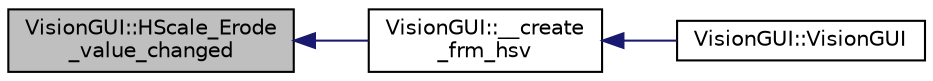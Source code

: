 digraph "VisionGUI::HScale_Erode_value_changed"
{
 // INTERACTIVE_SVG=YES
  edge [fontname="Helvetica",fontsize="10",labelfontname="Helvetica",labelfontsize="10"];
  node [fontname="Helvetica",fontsize="10",shape=record];
  rankdir="LR";
  Node180 [label="VisionGUI::HScale_Erode\l_value_changed",height=0.2,width=0.4,color="black", fillcolor="grey75", style="filled", fontcolor="black"];
  Node180 -> Node181 [dir="back",color="midnightblue",fontsize="10",style="solid"];
  Node181 [label="VisionGUI::__create\l_frm_hsv",height=0.2,width=0.4,color="black", fillcolor="white", style="filled",URL="$class_vision_g_u_i.html#a5022537a86f97e3eb1e037044301a0f7",tooltip="Creates HSV calibration frame and its inner elements. Ataches interface signals (button pressing/clic..."];
  Node181 -> Node182 [dir="back",color="midnightblue",fontsize="10",style="solid"];
  Node182 [label="VisionGUI::VisionGUI",height=0.2,width=0.4,color="black", fillcolor="white", style="filled",URL="$class_vision_g_u_i.html#ae6e821e61b7cf4e0aada2044a2bd2aca"];
}
